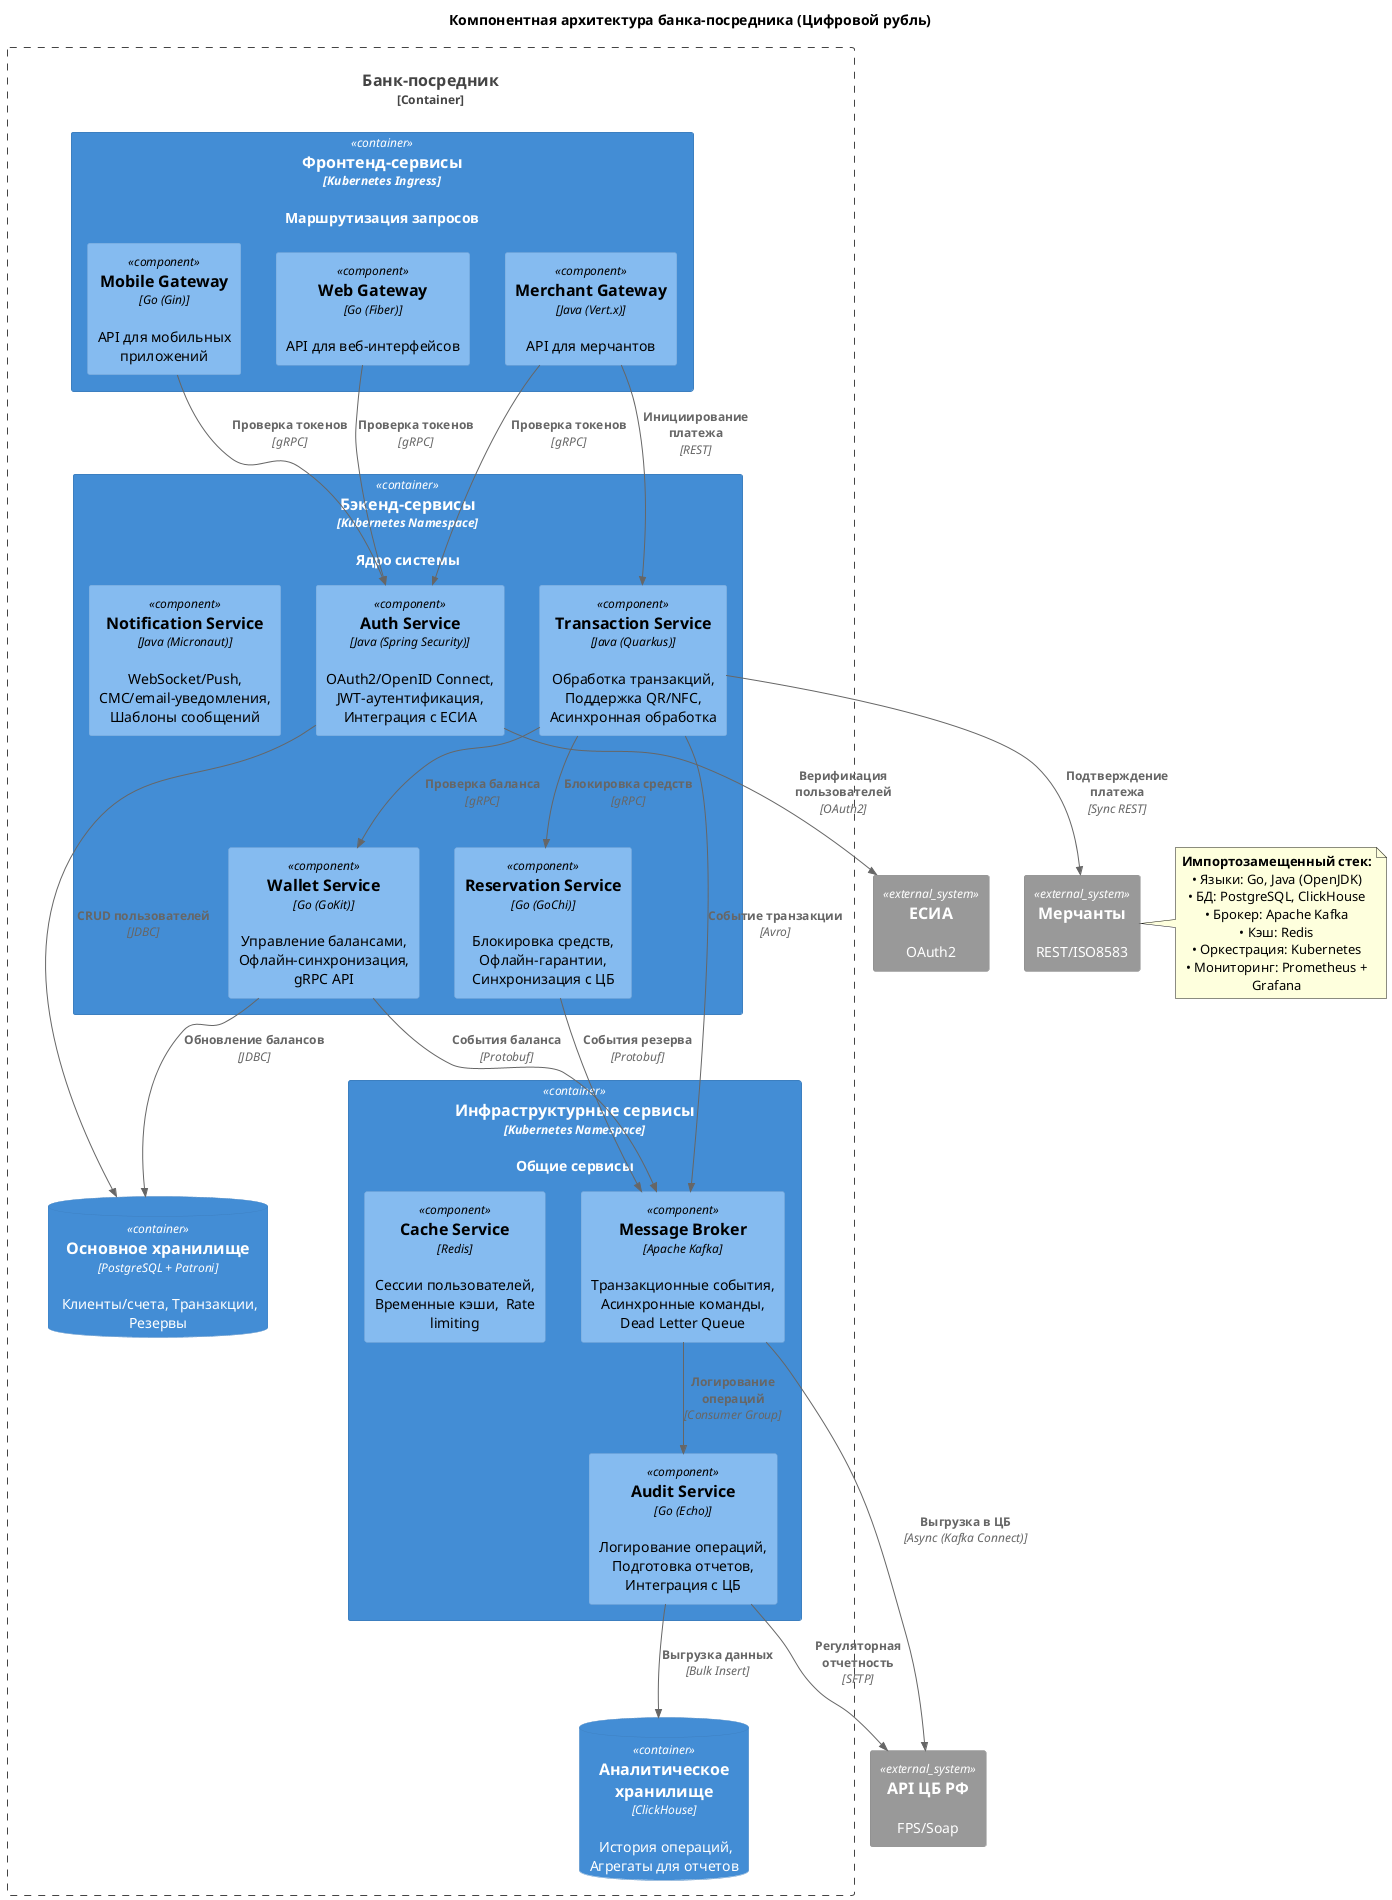 @startuml
!include <C4/C4_Component>
!include <C4/C4_Container>

title Компонентная архитектура банка-посредника (Цифровой рубль)

' === Контейнеры ===
Container_Boundary(bank, "Банк-посредник") {
    ' ----- Frontend -----
    Container(frontend, "Фронтенд-сервисы", "Kubernetes Ingress", "Маршрутизация запросов") {
        Component(mobile_gw, "Mobile Gateway", "Go (Gin)", "API для мобильных приложений")
        Component(web_gw, "Web Gateway", "Go (Fiber)", "API для веб-интерфейсов")
        Component(merchant_gw, "Merchant Gateway", "Java (Vert.x)", "API для мерчантов")
    }

    ' ----- Бэкенд -----
    Container(backend, "Бэкенд-сервисы", "Kubernetes Namespace", "Ядро системы") {
        Component(auth_service, "Auth Service", "Java (Spring Security)", "OAuth2/OpenID Connect,  JWT-аутентификация,  Интеграция с ЕСИА")
        
        Component(wallet_service, "Wallet Service", "Go (GoKit)", "Управление балансами,  Офлайн-синхронизация,  gRPC API")
        
        Component(transaction_service, "Transaction Service", "Java (Quarkus)", "Обработка транзакций,  Поддержка QR/NFC,  Асинхронная обработка")
        
        Component(reservation_service, "Reservation Service", "Go (GoChi)", "Блокировка средств,  Офлайн-гарантии,  Синхронизация с ЦБ")
        
        Component(notification_service, "Notification Service", "Java (Micronaut)", "WebSocket/Push,  СМС/email-уведомления,  Шаблоны сообщений")
    }

    ' ----- Инфраструктура -----
    Container(infra, "Инфраструктурные сервисы", "Kubernetes Namespace", "Общие сервисы") {
        Component(kafka, "Message Broker", "Apache Kafka", "Транзакционные события,  Асинхронные команды,  Dead Letter Queue")
        
        Component(redis, "Cache Service", "Redis", "Сессии пользователей,  Временные кэши,  Rate limiting")
        
        Component(audit_service, "Audit Service", "Go (Echo)", "Логирование операций,  Подготовка отчетов,  Интеграция с ЦБ")
    }

    ' ----- Хранилища -----
    ContainerDb(postgres, "Основное хранилище", "PostgreSQL + Patroni", " Клиенты/счета, Транзакции, Резервы")
    
    ContainerDb(clickhouse, "Аналитическое хранилище", "ClickHouse", " История операций, Агрегаты для отчетов")
}

' === Внешние системы ===
System_Ext(cbr_gateway, "API ЦБ РФ", "FPS/Soap")
System_Ext(esia, "ЕСИА", "OAuth2")
System_Ext(merchants, "Мерчанты", "REST/ISO8583")

' === Связи ===
' Внешние интеграции
Rel(mobile_gw, auth_service, "Проверка токенов", "gRPC")
Rel(web_gw, auth_service, "Проверка токенов", "gRPC")
Rel(merchant_gw, auth_service, "Проверка токенов", "gRPC")
Rel(auth_service, esia, "Верификация пользователей", "OAuth2")

' Транзакционный поток
Rel(merchant_gw, transaction_service, "Инициирование платежа", "REST")
Rel(transaction_service, wallet_service, "Проверка баланса", "gRPC")
Rel(transaction_service, reservation_service, "Блокировка средств", "gRPC")
Rel(transaction_service, kafka, "Событие транзакции", "Avro")
Rel(kafka, cbr_gateway, "Выгрузка в ЦБ", "Async (Kafka Connect)")

' Асинхронные взаимодействия
Rel(wallet_service, kafka, "События баланса", "Protobuf")
Rel(reservation_service, kafka, "События резерва", "Protobuf")
Rel(kafka, audit_service, "Логирование операций", "Consumer Group")

' Хранение данных
Rel(auth_service, postgres, "CRUD пользователей", "JDBC")
Rel(wallet_service, postgres, "Обновление балансов", "JDBC")
Rel(audit_service, clickhouse, "Выгрузка данных", "Bulk Insert")

' Особые интеграции
Rel(transaction_service, merchants, "Подтверждение платежа", "Sync REST")
Rel(audit_service, cbr_gateway, "Регуляторная отчетность", "SFTP")

' === Технологический стек ===
note right
  <b>Импортозамещенный стек:</b>
  • Языки: Go, Java (OpenJDK)
  • БД: PostgreSQL, ClickHouse
  • Брокер: Apache Kafka
  • Кэш: Redis
  • Оркестрация: Kubernetes
  • Мониторинг: Prometheus + Grafana
end note
@enduml